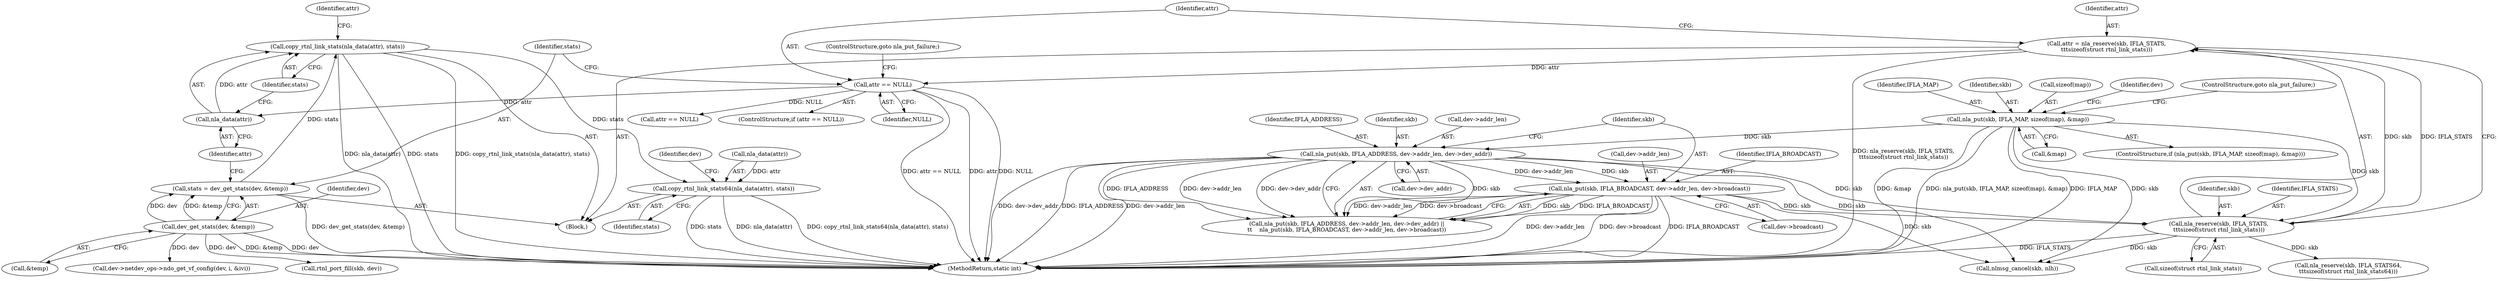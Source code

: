 digraph "0_linux_84d73cd3fb142bf1298a8c13fd4ca50fd2432372@API" {
"1000241" [label="(Call,copy_rtnl_link_stats(nla_data(attr), stats))"];
"1000242" [label="(Call,nla_data(attr))"];
"1000231" [label="(Call,attr == NULL)"];
"1000223" [label="(Call,attr = nla_reserve(skb, IFLA_STATS,\n\t\t\tsizeof(struct rtnl_link_stats)))"];
"1000225" [label="(Call,nla_reserve(skb, IFLA_STATS,\n\t\t\tsizeof(struct rtnl_link_stats)))"];
"1000189" [label="(Call,nla_put(skb, IFLA_MAP, sizeof(map), &map))"];
"1000213" [label="(Call,nla_put(skb, IFLA_BROADCAST, dev->addr_len, dev->broadcast))"];
"1000204" [label="(Call,nla_put(skb, IFLA_ADDRESS, dev->addr_len, dev->dev_addr))"];
"1000235" [label="(Call,stats = dev_get_stats(dev, &temp))"];
"1000237" [label="(Call,dev_get_stats(dev, &temp))"];
"1000257" [label="(Call,copy_rtnl_link_stats64(nla_data(attr), stats))"];
"1000226" [label="(Identifier,skb)"];
"1000189" [label="(Call,nla_put(skb, IFLA_MAP, sizeof(map), &map))"];
"1000206" [label="(Identifier,IFLA_ADDRESS)"];
"1000265" [label="(Identifier,dev)"];
"1000111" [label="(Block,)"];
"1000247" [label="(Call,nla_reserve(skb, IFLA_STATS64,\n\t\t\tsizeof(struct rtnl_link_stats64)))"];
"1000244" [label="(Identifier,stats)"];
"1000219" [label="(Call,dev->broadcast)"];
"1000204" [label="(Call,nla_put(skb, IFLA_ADDRESS, dev->addr_len, dev->dev_addr))"];
"1000199" [label="(Identifier,dev)"];
"1000243" [label="(Identifier,attr)"];
"1000235" [label="(Call,stats = dev_get_stats(dev, &temp))"];
"1000223" [label="(Call,attr = nla_reserve(skb, IFLA_STATS,\n\t\t\tsizeof(struct rtnl_link_stats)))"];
"1000232" [label="(Identifier,attr)"];
"1000242" [label="(Call,nla_data(attr))"];
"1000237" [label="(Call,dev_get_stats(dev, &temp))"];
"1000194" [label="(Call,&map)"];
"1000196" [label="(ControlStructure,goto nla_put_failure;)"];
"1000225" [label="(Call,nla_reserve(skb, IFLA_STATS,\n\t\t\tsizeof(struct rtnl_link_stats)))"];
"1000205" [label="(Identifier,skb)"];
"1000253" [label="(Call,attr == NULL)"];
"1000236" [label="(Identifier,stats)"];
"1000213" [label="(Call,nla_put(skb, IFLA_BROADCAST, dev->addr_len, dev->broadcast))"];
"1000207" [label="(Call,dev->addr_len)"];
"1000258" [label="(Call,nla_data(attr))"];
"1000230" [label="(ControlStructure,if (attr == NULL))"];
"1000191" [label="(Identifier,IFLA_MAP)"];
"1000190" [label="(Identifier,skb)"];
"1000260" [label="(Identifier,stats)"];
"1000257" [label="(Call,copy_rtnl_link_stats64(nla_data(attr), stats))"];
"1000241" [label="(Call,copy_rtnl_link_stats(nla_data(attr), stats))"];
"1000227" [label="(Identifier,IFLA_STATS)"];
"1000540" [label="(Call,nlmsg_cancel(skb, nlh))"];
"1000216" [label="(Call,dev->addr_len)"];
"1000546" [label="(MethodReturn,static int)"];
"1000246" [label="(Identifier,attr)"];
"1000238" [label="(Identifier,dev)"];
"1000224" [label="(Identifier,attr)"];
"1000231" [label="(Call,attr == NULL)"];
"1000239" [label="(Call,&temp)"];
"1000192" [label="(Call,sizeof(map))"];
"1000210" [label="(Call,dev->dev_addr)"];
"1000228" [label="(Call,sizeof(struct rtnl_link_stats))"];
"1000214" [label="(Identifier,skb)"];
"1000203" [label="(Call,nla_put(skb, IFLA_ADDRESS, dev->addr_len, dev->dev_addr) ||\n\t\t    nla_put(skb, IFLA_BROADCAST, dev->addr_len, dev->broadcast))"];
"1000233" [label="(Identifier,NULL)"];
"1000234" [label="(ControlStructure,goto nla_put_failure;)"];
"1000351" [label="(Call,dev->netdev_ops->ndo_get_vf_config(dev, i, &ivi))"];
"1000468" [label="(Call,rtnl_port_fill(skb, dev))"];
"1000215" [label="(Identifier,IFLA_BROADCAST)"];
"1000188" [label="(ControlStructure,if (nla_put(skb, IFLA_MAP, sizeof(map), &map)))"];
"1000241" -> "1000111"  [label="AST: "];
"1000241" -> "1000244"  [label="CFG: "];
"1000242" -> "1000241"  [label="AST: "];
"1000244" -> "1000241"  [label="AST: "];
"1000246" -> "1000241"  [label="CFG: "];
"1000241" -> "1000546"  [label="DDG: nla_data(attr)"];
"1000241" -> "1000546"  [label="DDG: stats"];
"1000241" -> "1000546"  [label="DDG: copy_rtnl_link_stats(nla_data(attr), stats)"];
"1000242" -> "1000241"  [label="DDG: attr"];
"1000235" -> "1000241"  [label="DDG: stats"];
"1000241" -> "1000257"  [label="DDG: stats"];
"1000242" -> "1000243"  [label="CFG: "];
"1000243" -> "1000242"  [label="AST: "];
"1000244" -> "1000242"  [label="CFG: "];
"1000231" -> "1000242"  [label="DDG: attr"];
"1000231" -> "1000230"  [label="AST: "];
"1000231" -> "1000233"  [label="CFG: "];
"1000232" -> "1000231"  [label="AST: "];
"1000233" -> "1000231"  [label="AST: "];
"1000234" -> "1000231"  [label="CFG: "];
"1000236" -> "1000231"  [label="CFG: "];
"1000231" -> "1000546"  [label="DDG: NULL"];
"1000231" -> "1000546"  [label="DDG: attr == NULL"];
"1000231" -> "1000546"  [label="DDG: attr"];
"1000223" -> "1000231"  [label="DDG: attr"];
"1000231" -> "1000253"  [label="DDG: NULL"];
"1000223" -> "1000111"  [label="AST: "];
"1000223" -> "1000225"  [label="CFG: "];
"1000224" -> "1000223"  [label="AST: "];
"1000225" -> "1000223"  [label="AST: "];
"1000232" -> "1000223"  [label="CFG: "];
"1000223" -> "1000546"  [label="DDG: nla_reserve(skb, IFLA_STATS,\n\t\t\tsizeof(struct rtnl_link_stats))"];
"1000225" -> "1000223"  [label="DDG: skb"];
"1000225" -> "1000223"  [label="DDG: IFLA_STATS"];
"1000225" -> "1000228"  [label="CFG: "];
"1000226" -> "1000225"  [label="AST: "];
"1000227" -> "1000225"  [label="AST: "];
"1000228" -> "1000225"  [label="AST: "];
"1000225" -> "1000546"  [label="DDG: IFLA_STATS"];
"1000189" -> "1000225"  [label="DDG: skb"];
"1000213" -> "1000225"  [label="DDG: skb"];
"1000204" -> "1000225"  [label="DDG: skb"];
"1000225" -> "1000247"  [label="DDG: skb"];
"1000225" -> "1000540"  [label="DDG: skb"];
"1000189" -> "1000188"  [label="AST: "];
"1000189" -> "1000194"  [label="CFG: "];
"1000190" -> "1000189"  [label="AST: "];
"1000191" -> "1000189"  [label="AST: "];
"1000192" -> "1000189"  [label="AST: "];
"1000194" -> "1000189"  [label="AST: "];
"1000196" -> "1000189"  [label="CFG: "];
"1000199" -> "1000189"  [label="CFG: "];
"1000189" -> "1000546"  [label="DDG: &map"];
"1000189" -> "1000546"  [label="DDG: nla_put(skb, IFLA_MAP, sizeof(map), &map)"];
"1000189" -> "1000546"  [label="DDG: IFLA_MAP"];
"1000189" -> "1000204"  [label="DDG: skb"];
"1000189" -> "1000540"  [label="DDG: skb"];
"1000213" -> "1000203"  [label="AST: "];
"1000213" -> "1000219"  [label="CFG: "];
"1000214" -> "1000213"  [label="AST: "];
"1000215" -> "1000213"  [label="AST: "];
"1000216" -> "1000213"  [label="AST: "];
"1000219" -> "1000213"  [label="AST: "];
"1000203" -> "1000213"  [label="CFG: "];
"1000213" -> "1000546"  [label="DDG: dev->addr_len"];
"1000213" -> "1000546"  [label="DDG: dev->broadcast"];
"1000213" -> "1000546"  [label="DDG: IFLA_BROADCAST"];
"1000213" -> "1000203"  [label="DDG: skb"];
"1000213" -> "1000203"  [label="DDG: IFLA_BROADCAST"];
"1000213" -> "1000203"  [label="DDG: dev->addr_len"];
"1000213" -> "1000203"  [label="DDG: dev->broadcast"];
"1000204" -> "1000213"  [label="DDG: skb"];
"1000204" -> "1000213"  [label="DDG: dev->addr_len"];
"1000213" -> "1000540"  [label="DDG: skb"];
"1000204" -> "1000203"  [label="AST: "];
"1000204" -> "1000210"  [label="CFG: "];
"1000205" -> "1000204"  [label="AST: "];
"1000206" -> "1000204"  [label="AST: "];
"1000207" -> "1000204"  [label="AST: "];
"1000210" -> "1000204"  [label="AST: "];
"1000214" -> "1000204"  [label="CFG: "];
"1000203" -> "1000204"  [label="CFG: "];
"1000204" -> "1000546"  [label="DDG: dev->dev_addr"];
"1000204" -> "1000546"  [label="DDG: IFLA_ADDRESS"];
"1000204" -> "1000546"  [label="DDG: dev->addr_len"];
"1000204" -> "1000203"  [label="DDG: skb"];
"1000204" -> "1000203"  [label="DDG: IFLA_ADDRESS"];
"1000204" -> "1000203"  [label="DDG: dev->addr_len"];
"1000204" -> "1000203"  [label="DDG: dev->dev_addr"];
"1000204" -> "1000540"  [label="DDG: skb"];
"1000235" -> "1000111"  [label="AST: "];
"1000235" -> "1000237"  [label="CFG: "];
"1000236" -> "1000235"  [label="AST: "];
"1000237" -> "1000235"  [label="AST: "];
"1000243" -> "1000235"  [label="CFG: "];
"1000235" -> "1000546"  [label="DDG: dev_get_stats(dev, &temp)"];
"1000237" -> "1000235"  [label="DDG: dev"];
"1000237" -> "1000235"  [label="DDG: &temp"];
"1000237" -> "1000239"  [label="CFG: "];
"1000238" -> "1000237"  [label="AST: "];
"1000239" -> "1000237"  [label="AST: "];
"1000237" -> "1000546"  [label="DDG: &temp"];
"1000237" -> "1000546"  [label="DDG: dev"];
"1000237" -> "1000351"  [label="DDG: dev"];
"1000237" -> "1000468"  [label="DDG: dev"];
"1000257" -> "1000111"  [label="AST: "];
"1000257" -> "1000260"  [label="CFG: "];
"1000258" -> "1000257"  [label="AST: "];
"1000260" -> "1000257"  [label="AST: "];
"1000265" -> "1000257"  [label="CFG: "];
"1000257" -> "1000546"  [label="DDG: stats"];
"1000257" -> "1000546"  [label="DDG: nla_data(attr)"];
"1000257" -> "1000546"  [label="DDG: copy_rtnl_link_stats64(nla_data(attr), stats)"];
"1000258" -> "1000257"  [label="DDG: attr"];
}
